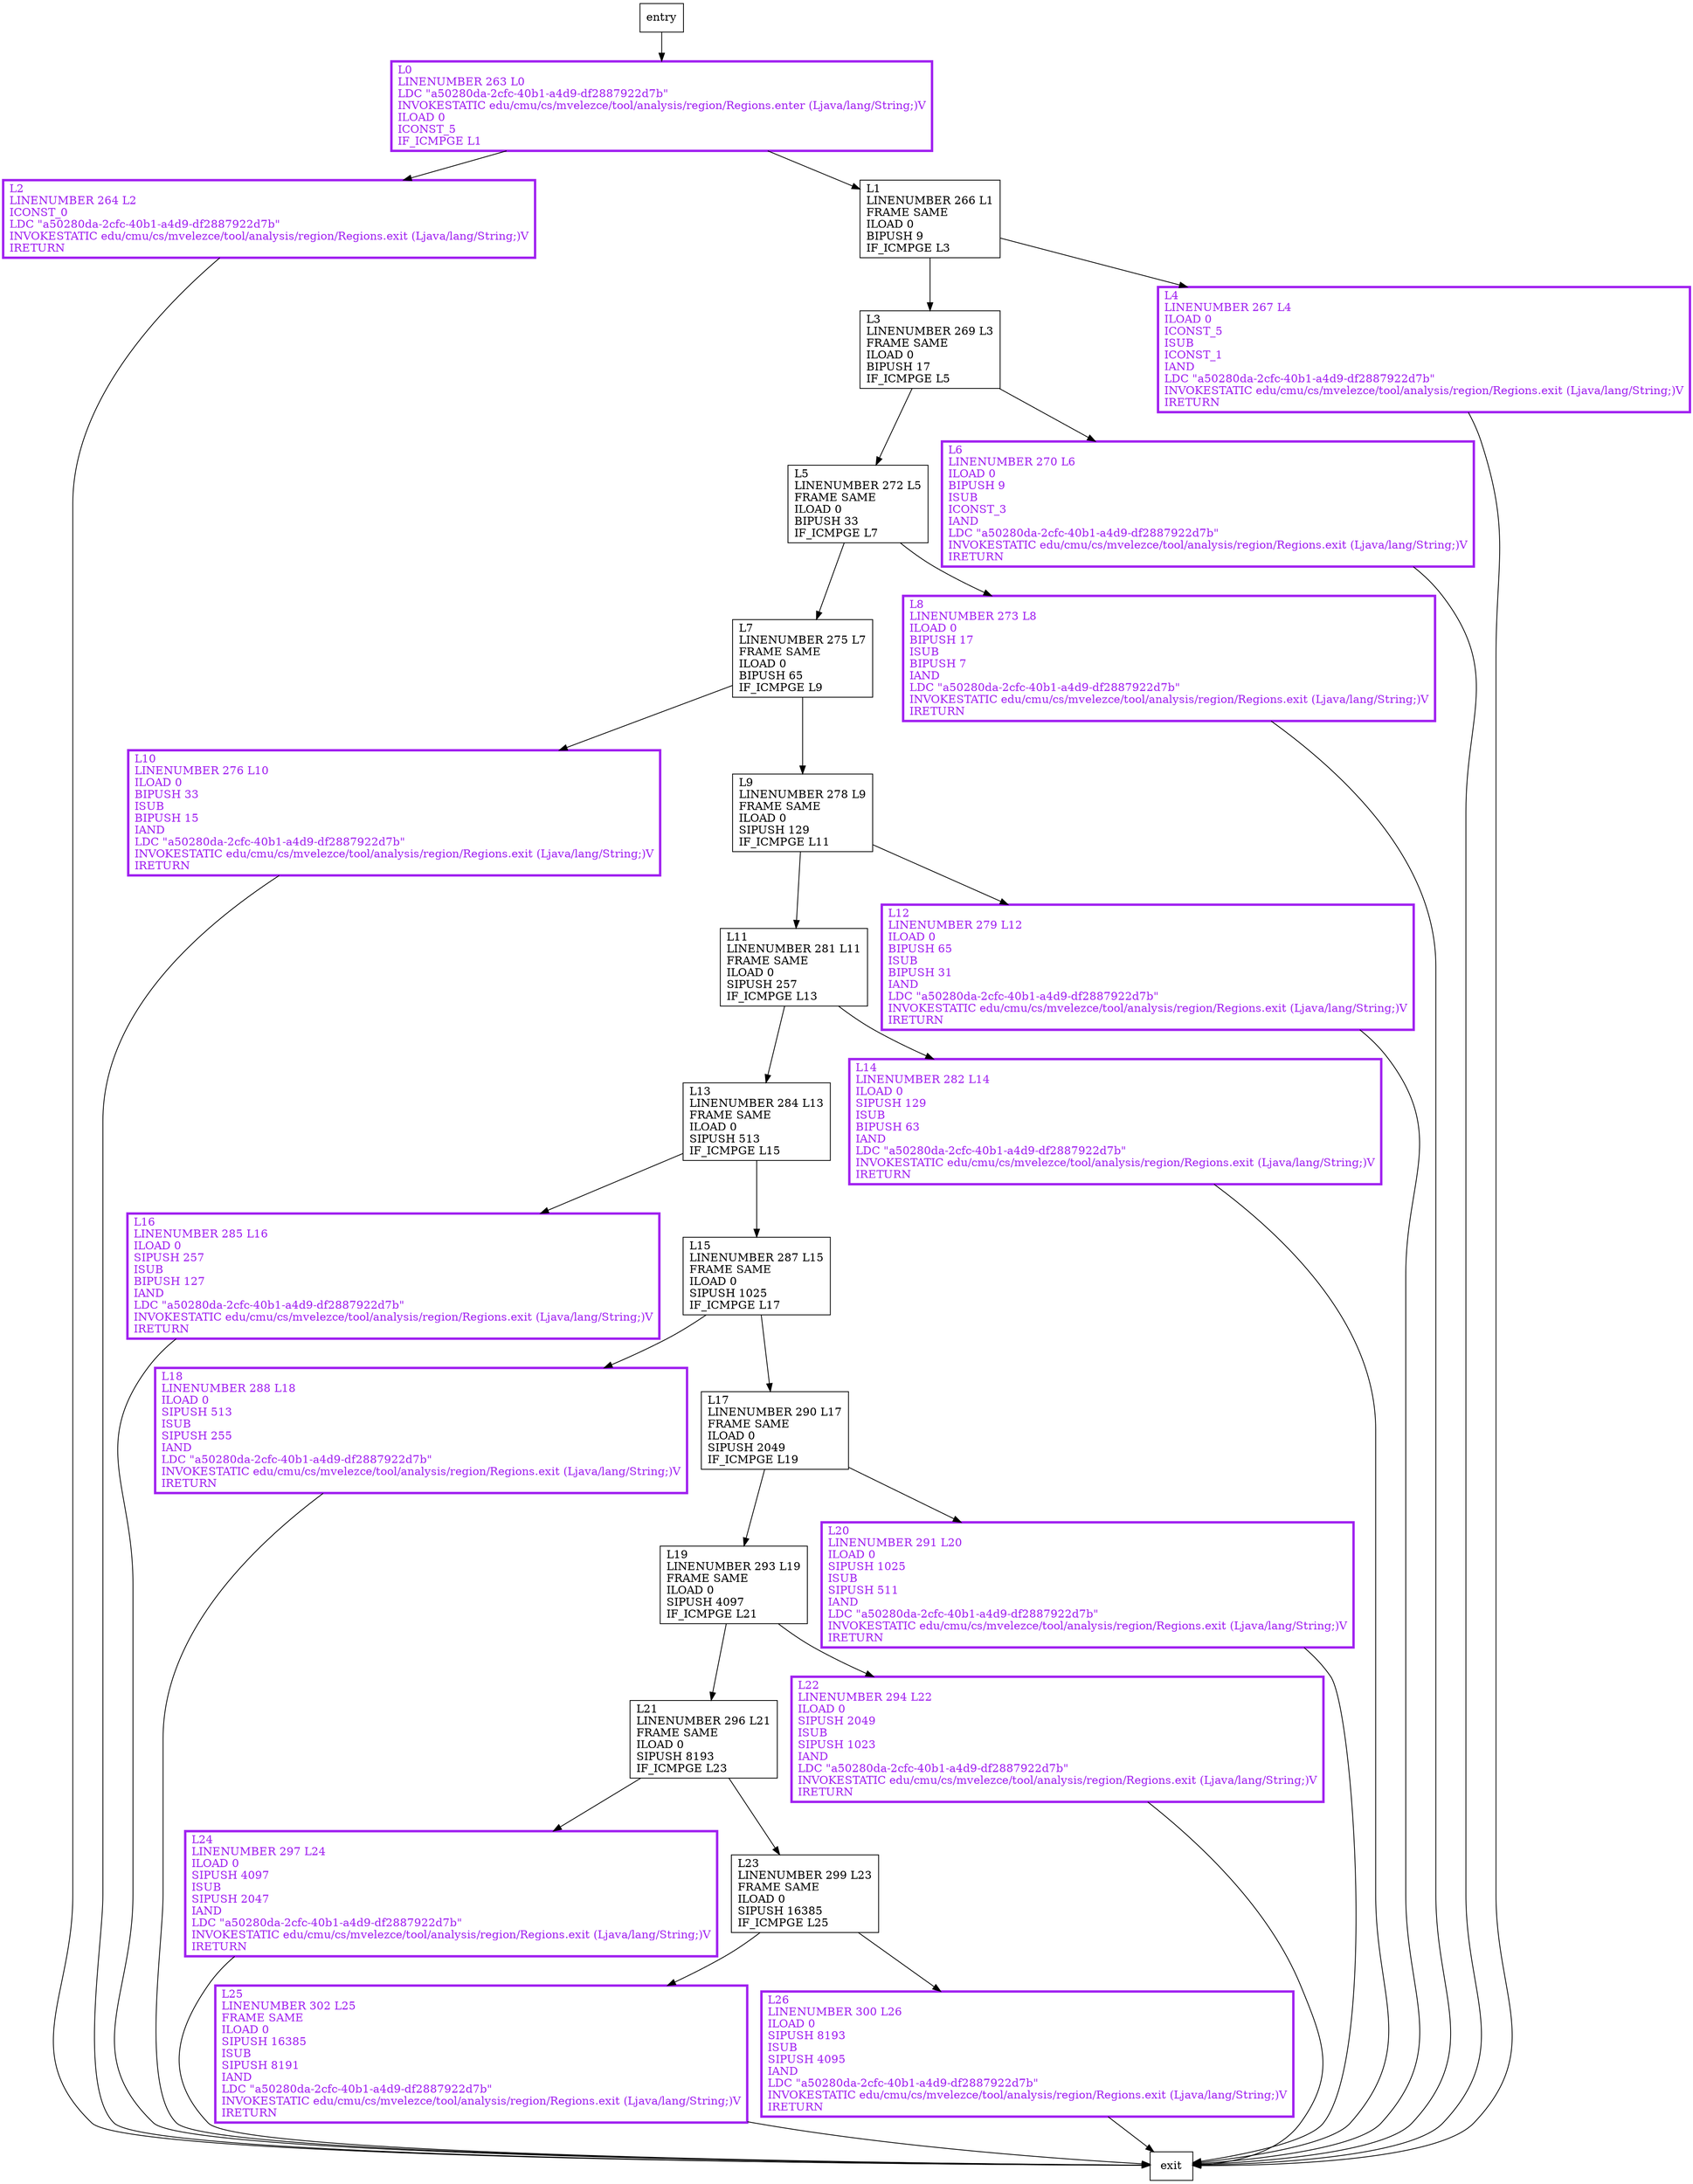 digraph distExtraBitsValue {
node [shape=record];
225507106 [label="L25\lLINENUMBER 302 L25\lFRAME SAME\lILOAD 0\lSIPUSH 16385\lISUB\lSIPUSH 8191\lIAND\lLDC \"a50280da-2cfc-40b1-a4d9-df2887922d7b\"\lINVOKESTATIC edu/cmu/cs/mvelezce/tool/analysis/region/Regions.exit (Ljava/lang/String;)V\lIRETURN\l"];
505343709 [label="L26\lLINENUMBER 300 L26\lILOAD 0\lSIPUSH 8193\lISUB\lSIPUSH 4095\lIAND\lLDC \"a50280da-2cfc-40b1-a4d9-df2887922d7b\"\lINVOKESTATIC edu/cmu/cs/mvelezce/tool/analysis/region/Regions.exit (Ljava/lang/String;)V\lIRETURN\l"];
1487884406 [label="L10\lLINENUMBER 276 L10\lILOAD 0\lBIPUSH 33\lISUB\lBIPUSH 15\lIAND\lLDC \"a50280da-2cfc-40b1-a4d9-df2887922d7b\"\lINVOKESTATIC edu/cmu/cs/mvelezce/tool/analysis/region/Regions.exit (Ljava/lang/String;)V\lIRETURN\l"];
1387556178 [label="L16\lLINENUMBER 285 L16\lILOAD 0\lSIPUSH 257\lISUB\lBIPUSH 127\lIAND\lLDC \"a50280da-2cfc-40b1-a4d9-df2887922d7b\"\lINVOKESTATIC edu/cmu/cs/mvelezce/tool/analysis/region/Regions.exit (Ljava/lang/String;)V\lIRETURN\l"];
693434027 [label="L19\lLINENUMBER 293 L19\lFRAME SAME\lILOAD 0\lSIPUSH 4097\lIF_ICMPGE L21\l"];
224878495 [label="L9\lLINENUMBER 278 L9\lFRAME SAME\lILOAD 0\lSIPUSH 129\lIF_ICMPGE L11\l"];
372261610 [label="L21\lLINENUMBER 296 L21\lFRAME SAME\lILOAD 0\lSIPUSH 8193\lIF_ICMPGE L23\l"];
561772958 [label="L5\lLINENUMBER 272 L5\lFRAME SAME\lILOAD 0\lBIPUSH 33\lIF_ICMPGE L7\l"];
99195804 [label="L2\lLINENUMBER 264 L2\lICONST_0\lLDC \"a50280da-2cfc-40b1-a4d9-df2887922d7b\"\lINVOKESTATIC edu/cmu/cs/mvelezce/tool/analysis/region/Regions.exit (Ljava/lang/String;)V\lIRETURN\l"];
2111669429 [label="L7\lLINENUMBER 275 L7\lFRAME SAME\lILOAD 0\lBIPUSH 65\lIF_ICMPGE L9\l"];
1745331030 [label="L6\lLINENUMBER 270 L6\lILOAD 0\lBIPUSH 9\lISUB\lICONST_3\lIAND\lLDC \"a50280da-2cfc-40b1-a4d9-df2887922d7b\"\lINVOKESTATIC edu/cmu/cs/mvelezce/tool/analysis/region/Regions.exit (Ljava/lang/String;)V\lIRETURN\l"];
423870962 [label="L24\lLINENUMBER 297 L24\lILOAD 0\lSIPUSH 4097\lISUB\lSIPUSH 2047\lIAND\lLDC \"a50280da-2cfc-40b1-a4d9-df2887922d7b\"\lINVOKESTATIC edu/cmu/cs/mvelezce/tool/analysis/region/Regions.exit (Ljava/lang/String;)V\lIRETURN\l"];
2144962543 [label="L0\lLINENUMBER 263 L0\lLDC \"a50280da-2cfc-40b1-a4d9-df2887922d7b\"\lINVOKESTATIC edu/cmu/cs/mvelezce/tool/analysis/region/Regions.enter (Ljava/lang/String;)V\lILOAD 0\lICONST_5\lIF_ICMPGE L1\l"];
108012266 [label="L18\lLINENUMBER 288 L18\lILOAD 0\lSIPUSH 513\lISUB\lSIPUSH 255\lIAND\lLDC \"a50280da-2cfc-40b1-a4d9-df2887922d7b\"\lINVOKESTATIC edu/cmu/cs/mvelezce/tool/analysis/region/Regions.exit (Ljava/lang/String;)V\lIRETURN\l"];
803685654 [label="L3\lLINENUMBER 269 L3\lFRAME SAME\lILOAD 0\lBIPUSH 17\lIF_ICMPGE L5\l"];
1492897838 [label="L20\lLINENUMBER 291 L20\lILOAD 0\lSIPUSH 1025\lISUB\lSIPUSH 511\lIAND\lLDC \"a50280da-2cfc-40b1-a4d9-df2887922d7b\"\lINVOKESTATIC edu/cmu/cs/mvelezce/tool/analysis/region/Regions.exit (Ljava/lang/String;)V\lIRETURN\l"];
2050715938 [label="L13\lLINENUMBER 284 L13\lFRAME SAME\lILOAD 0\lSIPUSH 513\lIF_ICMPGE L15\l"];
1913257909 [label="L1\lLINENUMBER 266 L1\lFRAME SAME\lILOAD 0\lBIPUSH 9\lIF_ICMPGE L3\l"];
1229365242 [label="L11\lLINENUMBER 281 L11\lFRAME SAME\lILOAD 0\lSIPUSH 257\lIF_ICMPGE L13\l"];
473061882 [label="L4\lLINENUMBER 267 L4\lILOAD 0\lICONST_5\lISUB\lICONST_1\lIAND\lLDC \"a50280da-2cfc-40b1-a4d9-df2887922d7b\"\lINVOKESTATIC edu/cmu/cs/mvelezce/tool/analysis/region/Regions.exit (Ljava/lang/String;)V\lIRETURN\l"];
1488298739 [label="L14\lLINENUMBER 282 L14\lILOAD 0\lSIPUSH 129\lISUB\lBIPUSH 63\lIAND\lLDC \"a50280da-2cfc-40b1-a4d9-df2887922d7b\"\lINVOKESTATIC edu/cmu/cs/mvelezce/tool/analysis/region/Regions.exit (Ljava/lang/String;)V\lIRETURN\l"];
298862004 [label="L22\lLINENUMBER 294 L22\lILOAD 0\lSIPUSH 2049\lISUB\lSIPUSH 1023\lIAND\lLDC \"a50280da-2cfc-40b1-a4d9-df2887922d7b\"\lINVOKESTATIC edu/cmu/cs/mvelezce/tool/analysis/region/Regions.exit (Ljava/lang/String;)V\lIRETURN\l"];
636575568 [label="L15\lLINENUMBER 287 L15\lFRAME SAME\lILOAD 0\lSIPUSH 1025\lIF_ICMPGE L17\l"];
1301763240 [label="L12\lLINENUMBER 279 L12\lILOAD 0\lBIPUSH 65\lISUB\lBIPUSH 31\lIAND\lLDC \"a50280da-2cfc-40b1-a4d9-df2887922d7b\"\lINVOKESTATIC edu/cmu/cs/mvelezce/tool/analysis/region/Regions.exit (Ljava/lang/String;)V\lIRETURN\l"];
1931977799 [label="L17\lLINENUMBER 290 L17\lFRAME SAME\lILOAD 0\lSIPUSH 2049\lIF_ICMPGE L19\l"];
1940844413 [label="L8\lLINENUMBER 273 L8\lILOAD 0\lBIPUSH 17\lISUB\lBIPUSH 7\lIAND\lLDC \"a50280da-2cfc-40b1-a4d9-df2887922d7b\"\lINVOKESTATIC edu/cmu/cs/mvelezce/tool/analysis/region/Regions.exit (Ljava/lang/String;)V\lIRETURN\l"];
532613259 [label="L23\lLINENUMBER 299 L23\lFRAME SAME\lILOAD 0\lSIPUSH 16385\lIF_ICMPGE L25\l"];
entry;
exit;
225507106 -> exit;
505343709 -> exit;
1487884406 -> exit;
1387556178 -> exit;
693434027 -> 372261610;
693434027 -> 298862004;
224878495 -> 1229365242;
224878495 -> 1301763240;
372261610 -> 423870962;
372261610 -> 532613259;
561772958 -> 2111669429;
561772958 -> 1940844413;
99195804 -> exit;
2111669429 -> 1487884406;
2111669429 -> 224878495;
1745331030 -> exit;
423870962 -> exit;
2144962543 -> 99195804;
2144962543 -> 1913257909;
108012266 -> exit;
803685654 -> 1745331030;
803685654 -> 561772958;
1492897838 -> exit;
2050715938 -> 636575568;
2050715938 -> 1387556178;
1913257909 -> 473061882;
1913257909 -> 803685654;
1229365242 -> 2050715938;
1229365242 -> 1488298739;
473061882 -> exit;
1488298739 -> exit;
298862004 -> exit;
entry -> 2144962543;
636575568 -> 1931977799;
636575568 -> 108012266;
1301763240 -> exit;
1931977799 -> 693434027;
1931977799 -> 1492897838;
1940844413 -> exit;
532613259 -> 225507106;
532613259 -> 505343709;
225507106[fontcolor="purple", penwidth=3, color="purple"];
505343709[fontcolor="purple", penwidth=3, color="purple"];
1487884406[fontcolor="purple", penwidth=3, color="purple"];
1387556178[fontcolor="purple", penwidth=3, color="purple"];
473061882[fontcolor="purple", penwidth=3, color="purple"];
1488298739[fontcolor="purple", penwidth=3, color="purple"];
298862004[fontcolor="purple", penwidth=3, color="purple"];
99195804[fontcolor="purple", penwidth=3, color="purple"];
1745331030[fontcolor="purple", penwidth=3, color="purple"];
423870962[fontcolor="purple", penwidth=3, color="purple"];
1301763240[fontcolor="purple", penwidth=3, color="purple"];
2144962543[fontcolor="purple", penwidth=3, color="purple"];
1940844413[fontcolor="purple", penwidth=3, color="purple"];
108012266[fontcolor="purple", penwidth=3, color="purple"];
1492897838[fontcolor="purple", penwidth=3, color="purple"];
}
